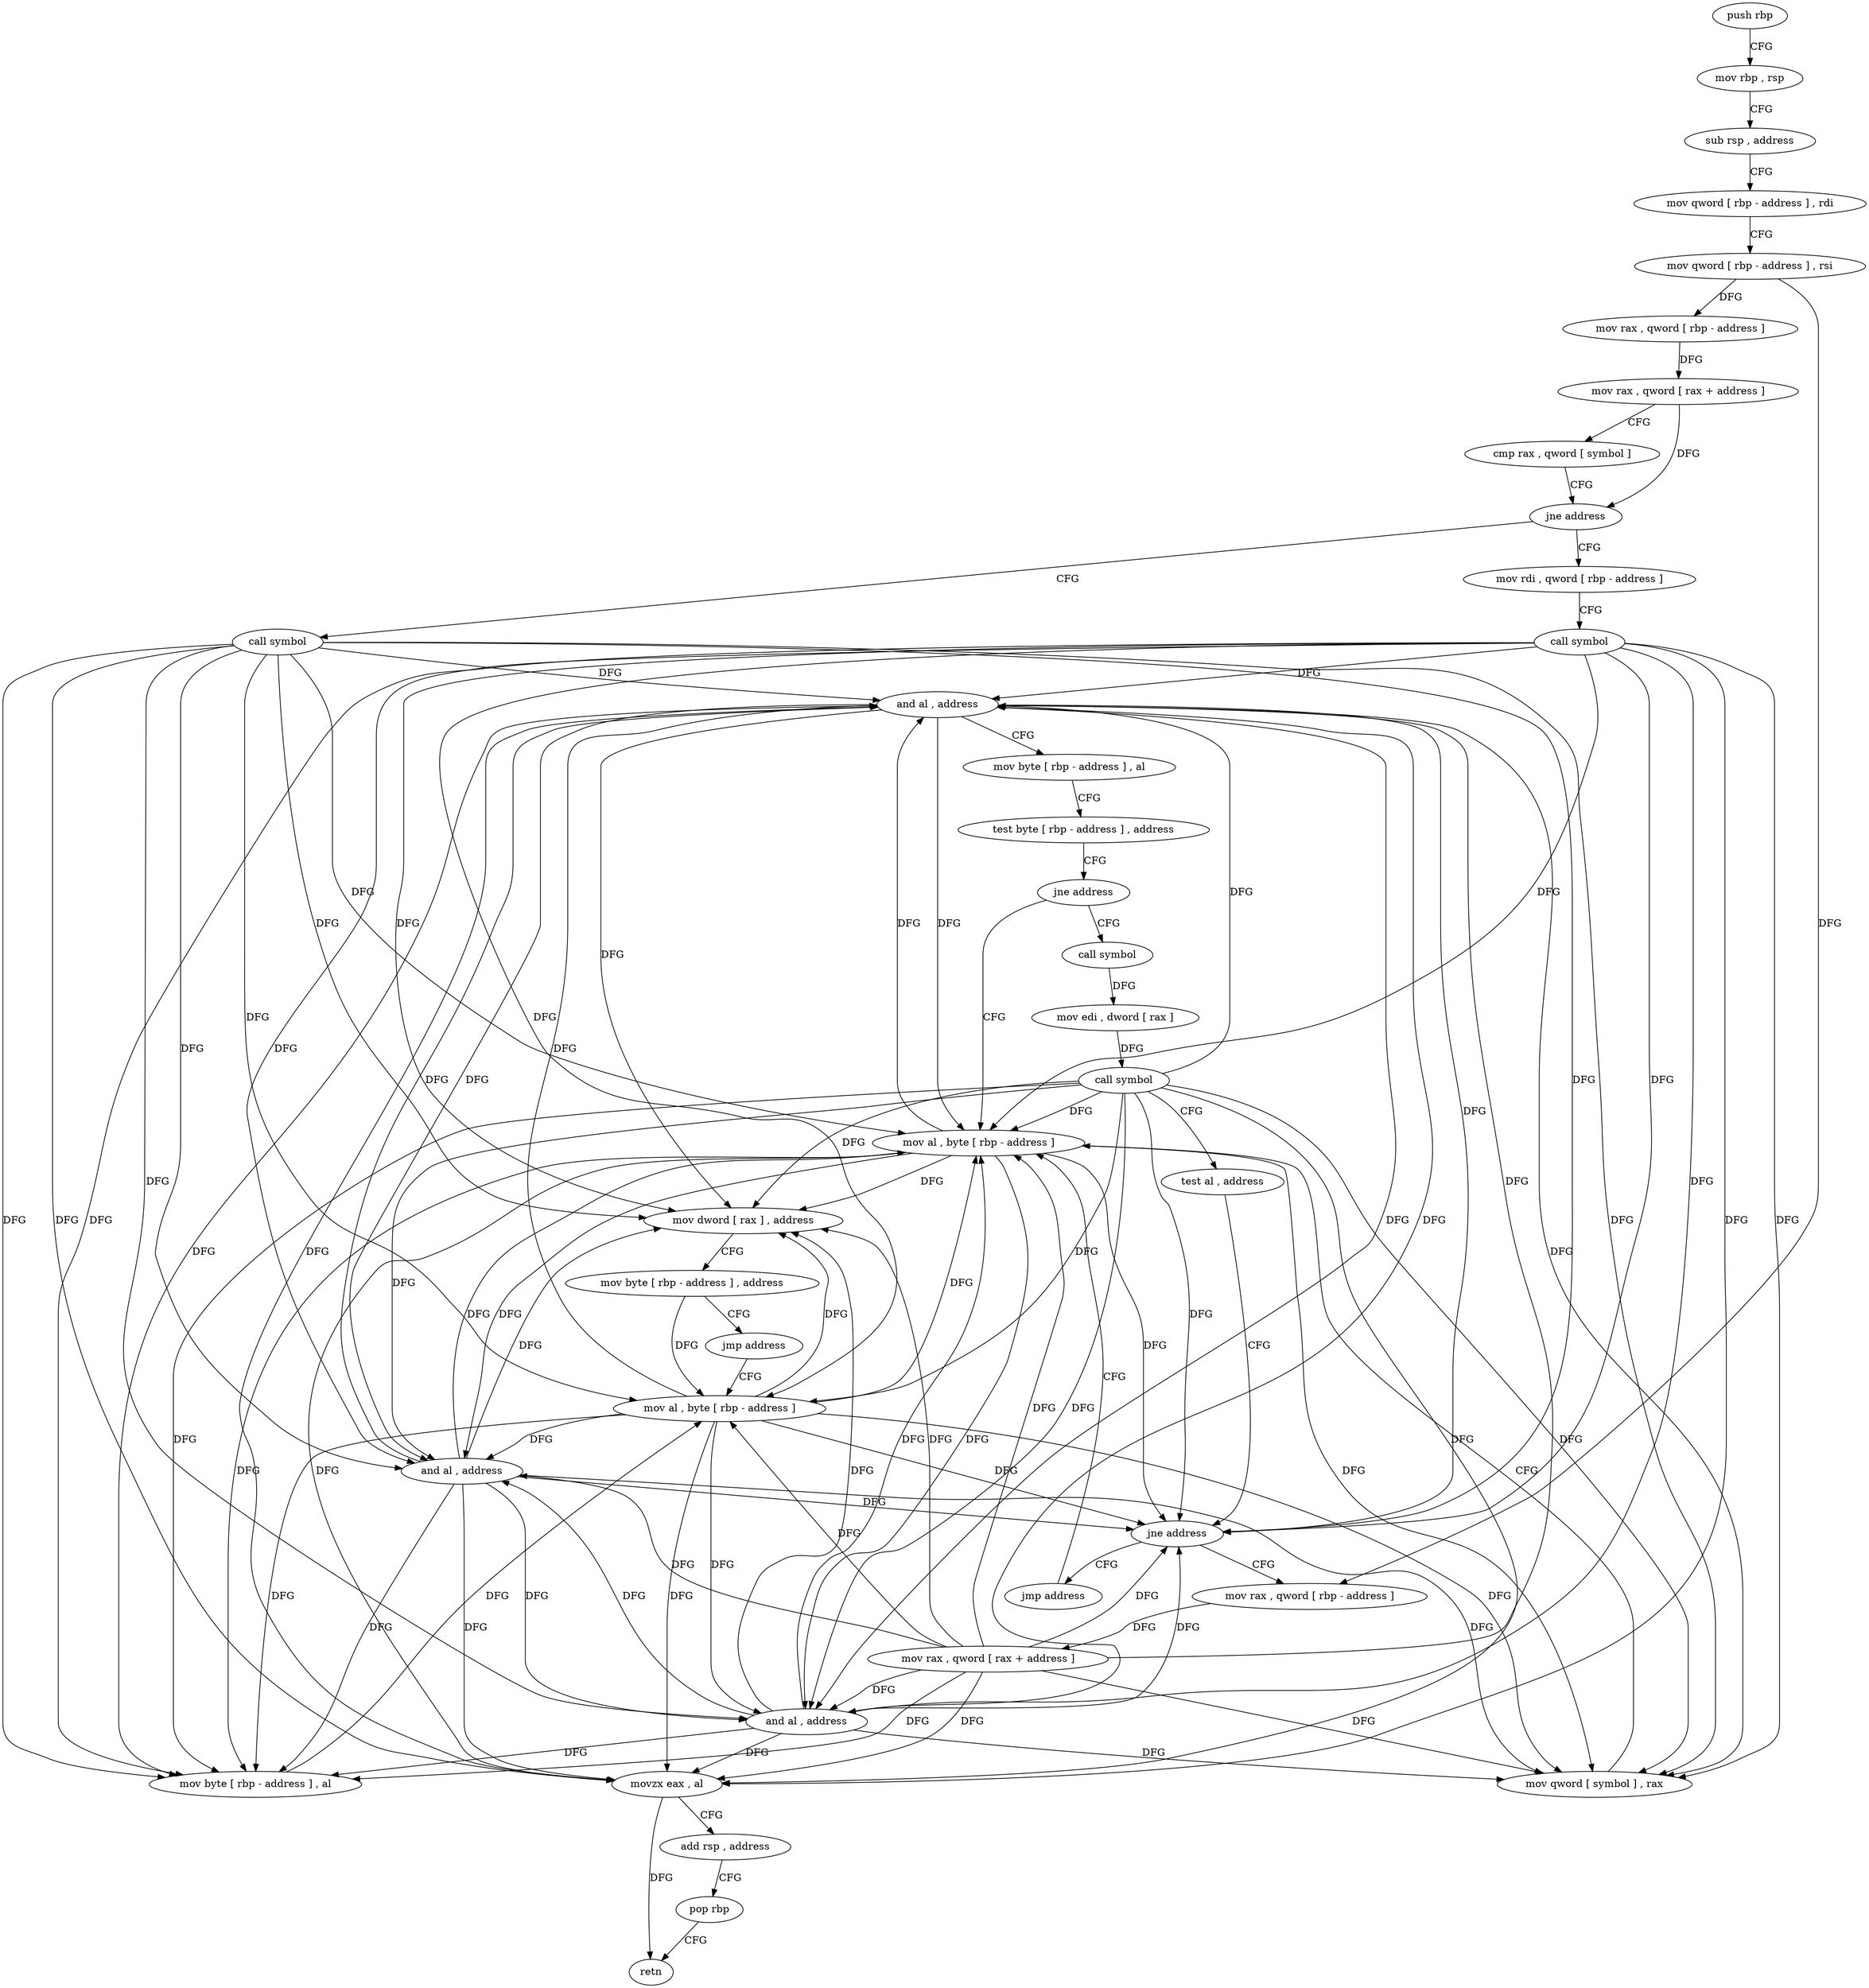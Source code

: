 digraph "func" {
"4233968" [label = "push rbp" ]
"4233969" [label = "mov rbp , rsp" ]
"4233972" [label = "sub rsp , address" ]
"4233976" [label = "mov qword [ rbp - address ] , rdi" ]
"4233980" [label = "mov qword [ rbp - address ] , rsi" ]
"4233984" [label = "mov rax , qword [ rbp - address ]" ]
"4233988" [label = "mov rax , qword [ rax + address ]" ]
"4233992" [label = "cmp rax , qword [ symbol ]" ]
"4234000" [label = "jne address" ]
"4234026" [label = "mov rdi , qword [ rbp - address ]" ]
"4234006" [label = "call symbol" ]
"4234030" [label = "call symbol" ]
"4234035" [label = "and al , address" ]
"4234037" [label = "mov byte [ rbp - address ] , al" ]
"4234040" [label = "test byte [ rbp - address ] , address" ]
"4234044" [label = "jne address" ]
"4234091" [label = "mov al , byte [ rbp - address ]" ]
"4234050" [label = "call symbol" ]
"4234011" [label = "mov dword [ rax ] , address" ]
"4234017" [label = "mov byte [ rbp - address ] , address" ]
"4234021" [label = "jmp address" ]
"4234099" [label = "mov al , byte [ rbp - address ]" ]
"4234094" [label = "and al , address" ]
"4234096" [label = "mov byte [ rbp - address ] , al" ]
"4234055" [label = "mov edi , dword [ rax ]" ]
"4234057" [label = "call symbol" ]
"4234062" [label = "test al , address" ]
"4234064" [label = "jne address" ]
"4234075" [label = "mov rax , qword [ rbp - address ]" ]
"4234070" [label = "jmp address" ]
"4234102" [label = "and al , address" ]
"4234104" [label = "movzx eax , al" ]
"4234107" [label = "add rsp , address" ]
"4234111" [label = "pop rbp" ]
"4234112" [label = "retn" ]
"4234079" [label = "mov rax , qword [ rax + address ]" ]
"4234083" [label = "mov qword [ symbol ] , rax" ]
"4233968" -> "4233969" [ label = "CFG" ]
"4233969" -> "4233972" [ label = "CFG" ]
"4233972" -> "4233976" [ label = "CFG" ]
"4233976" -> "4233980" [ label = "CFG" ]
"4233980" -> "4233984" [ label = "DFG" ]
"4233980" -> "4234075" [ label = "DFG" ]
"4233984" -> "4233988" [ label = "DFG" ]
"4233988" -> "4233992" [ label = "CFG" ]
"4233988" -> "4234000" [ label = "DFG" ]
"4233992" -> "4234000" [ label = "CFG" ]
"4234000" -> "4234026" [ label = "CFG" ]
"4234000" -> "4234006" [ label = "CFG" ]
"4234026" -> "4234030" [ label = "CFG" ]
"4234006" -> "4234011" [ label = "DFG" ]
"4234006" -> "4234035" [ label = "DFG" ]
"4234006" -> "4234091" [ label = "DFG" ]
"4234006" -> "4234094" [ label = "DFG" ]
"4234006" -> "4234096" [ label = "DFG" ]
"4234006" -> "4234064" [ label = "DFG" ]
"4234006" -> "4234099" [ label = "DFG" ]
"4234006" -> "4234102" [ label = "DFG" ]
"4234006" -> "4234104" [ label = "DFG" ]
"4234006" -> "4234083" [ label = "DFG" ]
"4234030" -> "4234035" [ label = "DFG" ]
"4234030" -> "4234011" [ label = "DFG" ]
"4234030" -> "4234091" [ label = "DFG" ]
"4234030" -> "4234094" [ label = "DFG" ]
"4234030" -> "4234096" [ label = "DFG" ]
"4234030" -> "4234064" [ label = "DFG" ]
"4234030" -> "4234099" [ label = "DFG" ]
"4234030" -> "4234102" [ label = "DFG" ]
"4234030" -> "4234104" [ label = "DFG" ]
"4234030" -> "4234083" [ label = "DFG" ]
"4234035" -> "4234037" [ label = "CFG" ]
"4234035" -> "4234011" [ label = "DFG" ]
"4234035" -> "4234091" [ label = "DFG" ]
"4234035" -> "4234094" [ label = "DFG" ]
"4234035" -> "4234096" [ label = "DFG" ]
"4234035" -> "4234064" [ label = "DFG" ]
"4234035" -> "4234102" [ label = "DFG" ]
"4234035" -> "4234104" [ label = "DFG" ]
"4234035" -> "4234083" [ label = "DFG" ]
"4234037" -> "4234040" [ label = "CFG" ]
"4234040" -> "4234044" [ label = "CFG" ]
"4234044" -> "4234091" [ label = "CFG" ]
"4234044" -> "4234050" [ label = "CFG" ]
"4234091" -> "4234094" [ label = "DFG" ]
"4234091" -> "4234035" [ label = "DFG" ]
"4234091" -> "4234011" [ label = "DFG" ]
"4234091" -> "4234096" [ label = "DFG" ]
"4234091" -> "4234064" [ label = "DFG" ]
"4234091" -> "4234102" [ label = "DFG" ]
"4234091" -> "4234104" [ label = "DFG" ]
"4234091" -> "4234083" [ label = "DFG" ]
"4234050" -> "4234055" [ label = "DFG" ]
"4234011" -> "4234017" [ label = "CFG" ]
"4234017" -> "4234021" [ label = "CFG" ]
"4234017" -> "4234099" [ label = "DFG" ]
"4234021" -> "4234099" [ label = "CFG" ]
"4234099" -> "4234102" [ label = "DFG" ]
"4234099" -> "4234035" [ label = "DFG" ]
"4234099" -> "4234011" [ label = "DFG" ]
"4234099" -> "4234091" [ label = "DFG" ]
"4234099" -> "4234094" [ label = "DFG" ]
"4234099" -> "4234096" [ label = "DFG" ]
"4234099" -> "4234064" [ label = "DFG" ]
"4234099" -> "4234104" [ label = "DFG" ]
"4234099" -> "4234083" [ label = "DFG" ]
"4234094" -> "4234096" [ label = "DFG" ]
"4234094" -> "4234035" [ label = "DFG" ]
"4234094" -> "4234011" [ label = "DFG" ]
"4234094" -> "4234091" [ label = "DFG" ]
"4234094" -> "4234064" [ label = "DFG" ]
"4234094" -> "4234102" [ label = "DFG" ]
"4234094" -> "4234104" [ label = "DFG" ]
"4234094" -> "4234083" [ label = "DFG" ]
"4234096" -> "4234099" [ label = "DFG" ]
"4234055" -> "4234057" [ label = "DFG" ]
"4234057" -> "4234062" [ label = "CFG" ]
"4234057" -> "4234035" [ label = "DFG" ]
"4234057" -> "4234011" [ label = "DFG" ]
"4234057" -> "4234091" [ label = "DFG" ]
"4234057" -> "4234094" [ label = "DFG" ]
"4234057" -> "4234096" [ label = "DFG" ]
"4234057" -> "4234064" [ label = "DFG" ]
"4234057" -> "4234099" [ label = "DFG" ]
"4234057" -> "4234102" [ label = "DFG" ]
"4234057" -> "4234104" [ label = "DFG" ]
"4234057" -> "4234083" [ label = "DFG" ]
"4234062" -> "4234064" [ label = "CFG" ]
"4234064" -> "4234075" [ label = "CFG" ]
"4234064" -> "4234070" [ label = "CFG" ]
"4234075" -> "4234079" [ label = "DFG" ]
"4234070" -> "4234091" [ label = "CFG" ]
"4234102" -> "4234104" [ label = "DFG" ]
"4234102" -> "4234035" [ label = "DFG" ]
"4234102" -> "4234011" [ label = "DFG" ]
"4234102" -> "4234091" [ label = "DFG" ]
"4234102" -> "4234094" [ label = "DFG" ]
"4234102" -> "4234096" [ label = "DFG" ]
"4234102" -> "4234064" [ label = "DFG" ]
"4234102" -> "4234083" [ label = "DFG" ]
"4234104" -> "4234107" [ label = "CFG" ]
"4234104" -> "4234112" [ label = "DFG" ]
"4234107" -> "4234111" [ label = "CFG" ]
"4234111" -> "4234112" [ label = "CFG" ]
"4234079" -> "4234083" [ label = "DFG" ]
"4234079" -> "4234035" [ label = "DFG" ]
"4234079" -> "4234011" [ label = "DFG" ]
"4234079" -> "4234091" [ label = "DFG" ]
"4234079" -> "4234094" [ label = "DFG" ]
"4234079" -> "4234096" [ label = "DFG" ]
"4234079" -> "4234064" [ label = "DFG" ]
"4234079" -> "4234102" [ label = "DFG" ]
"4234079" -> "4234104" [ label = "DFG" ]
"4234079" -> "4234099" [ label = "DFG" ]
"4234083" -> "4234091" [ label = "CFG" ]
}
